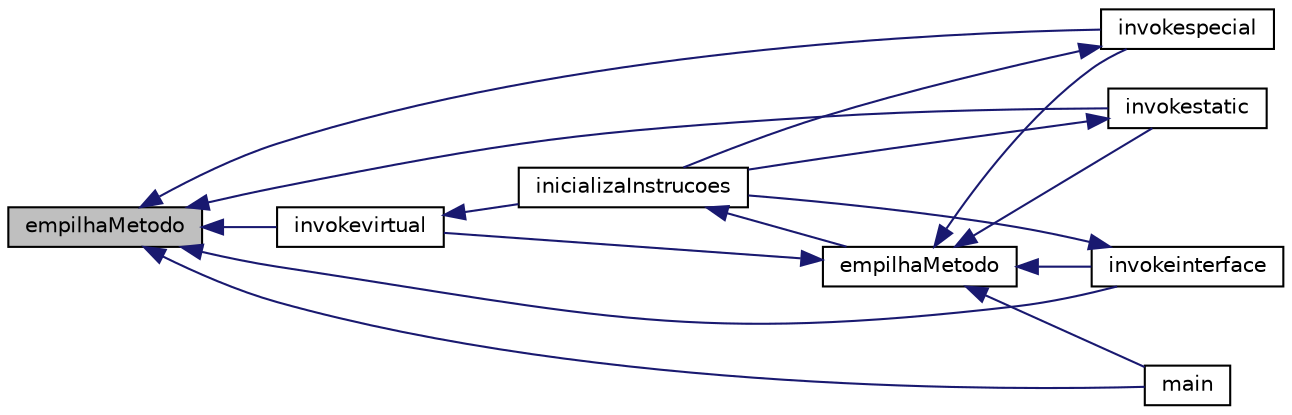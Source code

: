 digraph "empilhaMetodo"
{
 // INTERACTIVE_SVG=YES
  edge [fontname="Helvetica",fontsize="10",labelfontname="Helvetica",labelfontsize="10"];
  node [fontname="Helvetica",fontsize="10",shape=record];
  rankdir="LR";
  Node269 [label="empilhaMetodo",height=0.2,width=0.4,color="black", fillcolor="grey75", style="filled", fontcolor="black"];
  Node269 -> Node270 [dir="back",color="midnightblue",fontsize="10",style="solid",fontname="Helvetica"];
  Node270 [label="invokevirtual",height=0.2,width=0.4,color="black", fillcolor="white", style="filled",URL="$instrucao_8h.html#a78801a57dd7317b58754d741e22607a7"];
  Node270 -> Node271 [dir="back",color="midnightblue",fontsize="10",style="solid",fontname="Helvetica"];
  Node271 [label="inicializaInstrucoes",height=0.2,width=0.4,color="black", fillcolor="white", style="filled",URL="$instrucao_8h.html#a308f4b87fb42ab5a62790c0127003ebe"];
  Node271 -> Node272 [dir="back",color="midnightblue",fontsize="10",style="solid",fontname="Helvetica"];
  Node272 [label="empilhaMetodo",height=0.2,width=0.4,color="black", fillcolor="white", style="filled",URL="$metodo_8h.html#a68acc5b3f2238f62b7d0ee50964183c1"];
  Node272 -> Node270 [dir="back",color="midnightblue",fontsize="10",style="solid",fontname="Helvetica"];
  Node272 -> Node273 [dir="back",color="midnightblue",fontsize="10",style="solid",fontname="Helvetica"];
  Node273 [label="invokespecial",height=0.2,width=0.4,color="black", fillcolor="white", style="filled",URL="$instrucao_8h.html#aea396d65920fd2046b81c2b5742f8fc2"];
  Node273 -> Node271 [dir="back",color="midnightblue",fontsize="10",style="solid",fontname="Helvetica"];
  Node272 -> Node274 [dir="back",color="midnightblue",fontsize="10",style="solid",fontname="Helvetica"];
  Node274 [label="invokestatic",height=0.2,width=0.4,color="black", fillcolor="white", style="filled",URL="$instrucao_8h.html#a99b74fdcaa5d59615718fc49f4cb1bf2"];
  Node274 -> Node271 [dir="back",color="midnightblue",fontsize="10",style="solid",fontname="Helvetica"];
  Node272 -> Node275 [dir="back",color="midnightblue",fontsize="10",style="solid",fontname="Helvetica"];
  Node275 [label="invokeinterface",height=0.2,width=0.4,color="black", fillcolor="white", style="filled",URL="$instrucao_8h.html#a04465c61aa4c123ce79dc562244e7af8"];
  Node275 -> Node271 [dir="back",color="midnightblue",fontsize="10",style="solid",fontname="Helvetica"];
  Node272 -> Node276 [dir="back",color="midnightblue",fontsize="10",style="solid",fontname="Helvetica"];
  Node276 [label="main",height=0.2,width=0.4,color="black", fillcolor="white", style="filled",URL="$main_8c.html#a0ddf1224851353fc92bfbff6f499fa97"];
  Node269 -> Node273 [dir="back",color="midnightblue",fontsize="10",style="solid",fontname="Helvetica"];
  Node269 -> Node274 [dir="back",color="midnightblue",fontsize="10",style="solid",fontname="Helvetica"];
  Node269 -> Node275 [dir="back",color="midnightblue",fontsize="10",style="solid",fontname="Helvetica"];
  Node269 -> Node276 [dir="back",color="midnightblue",fontsize="10",style="solid",fontname="Helvetica"];
}

